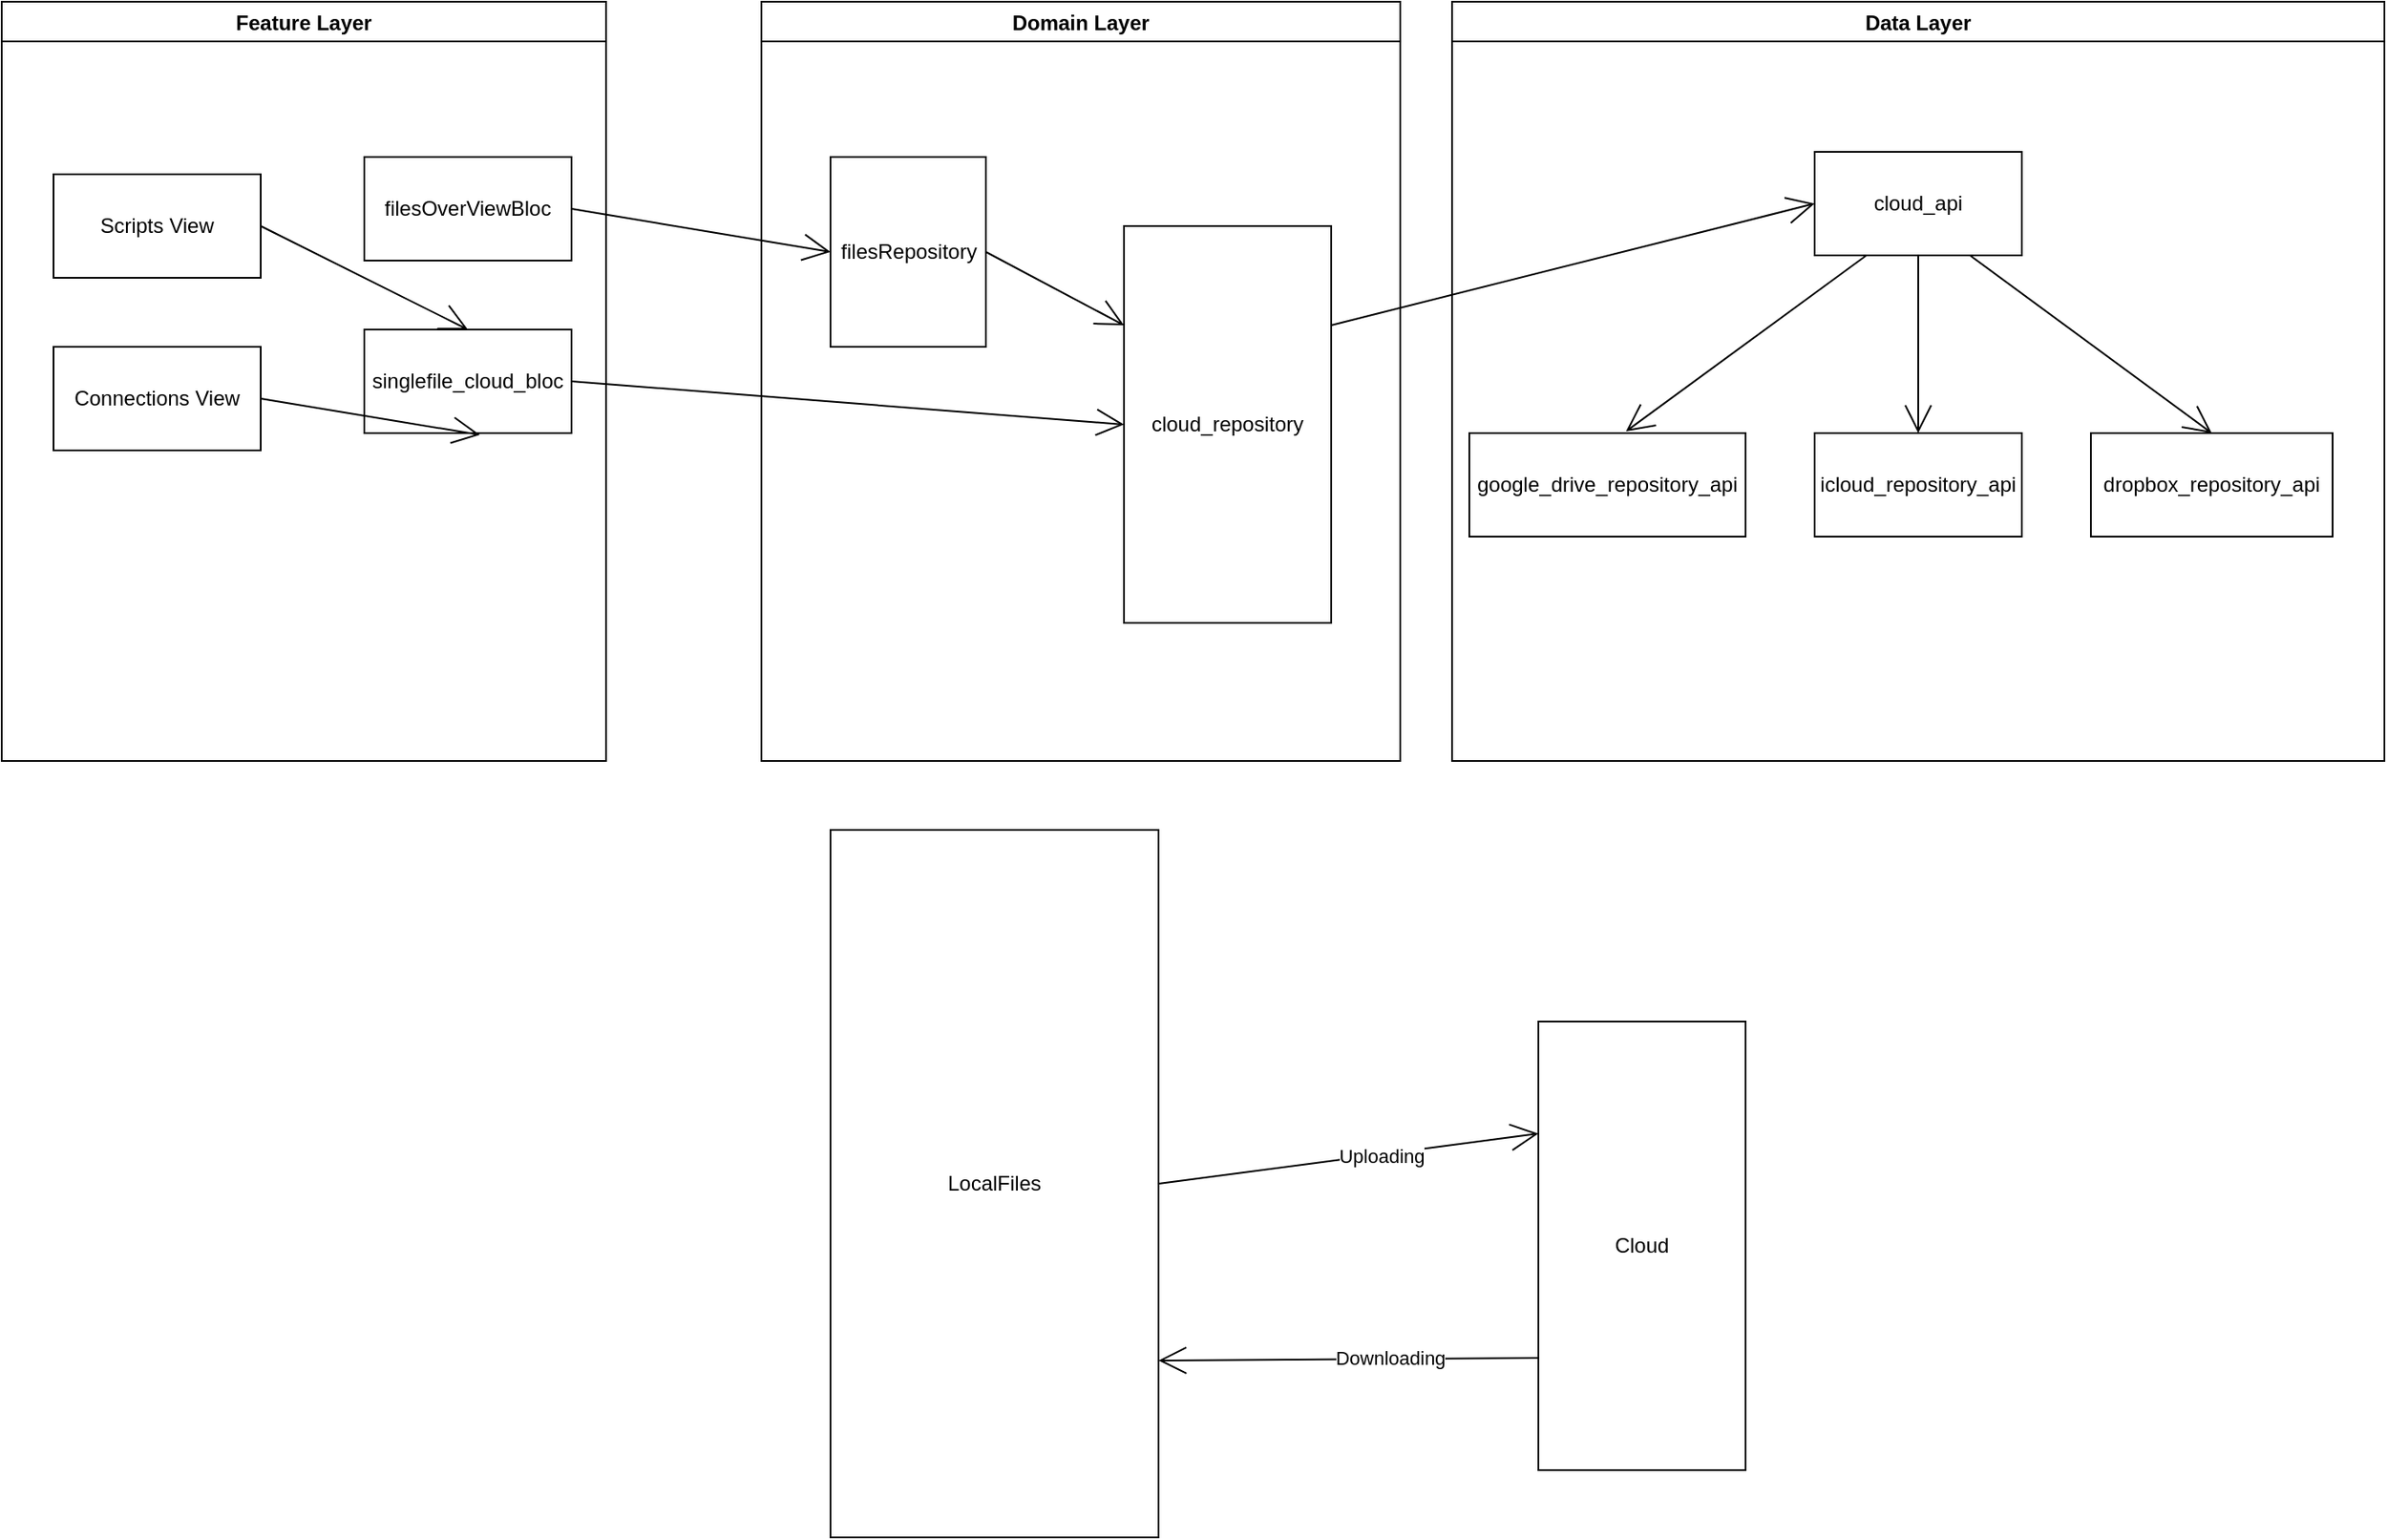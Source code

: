 <mxfile version="15.3.5" type="device" pages="6"><diagram id="ZRSnYVUkXG5UZK47VqYc" name="第 1 页"><mxGraphModel dx="1326" dy="926" grid="1" gridSize="10" guides="1" tooltips="1" connect="1" arrows="1" fold="1" page="1" pageScale="1" pageWidth="827" pageHeight="1169" math="0" shadow="0"><root><mxCell id="0"/><mxCell id="1" parent="0"/><mxCell id="E4-ayjm22YjuTqKnzVco-35" value="Domain Layer" style="swimlane;hachureGap=4;pointerEvents=0;" parent="1" vertex="1"><mxGeometry x="700" y="60" width="370" height="440" as="geometry"/></mxCell><mxCell id="E4-ayjm22YjuTqKnzVco-38" value="cloud_repository" style="rounded=0;whiteSpace=wrap;html=1;hachureGap=4;pointerEvents=0;" parent="E4-ayjm22YjuTqKnzVco-35" vertex="1"><mxGeometry x="210" y="130" width="120" height="230" as="geometry"/></mxCell><mxCell id="c_6Gq9MoEJgbaYumVGe0-2" style="edgeStyle=none;curved=1;rounded=0;orthogonalLoop=1;jettySize=auto;html=1;exitX=1;exitY=0.5;exitDx=0;exitDy=0;entryX=0;entryY=0.25;entryDx=0;entryDy=0;endArrow=open;startSize=14;endSize=14;sourcePerimeterSpacing=8;targetPerimeterSpacing=8;" parent="E4-ayjm22YjuTqKnzVco-35" source="c_6Gq9MoEJgbaYumVGe0-1" target="E4-ayjm22YjuTqKnzVco-38" edge="1"><mxGeometry relative="1" as="geometry"/></mxCell><mxCell id="c_6Gq9MoEJgbaYumVGe0-1" value="filesRepository" style="html=1;hachureGap=4;pointerEvents=0;" parent="E4-ayjm22YjuTqKnzVco-35" vertex="1"><mxGeometry x="40" y="90" width="90" height="110" as="geometry"/></mxCell><mxCell id="E4-ayjm22YjuTqKnzVco-36" value="Feature Layer" style="swimlane;hachureGap=4;pointerEvents=0;" parent="1" vertex="1"><mxGeometry x="260" y="60" width="350" height="440" as="geometry"/></mxCell><mxCell id="E4-ayjm22YjuTqKnzVco-48" value="Scripts View" style="rounded=0;whiteSpace=wrap;html=1;hachureGap=4;pointerEvents=0;" parent="E4-ayjm22YjuTqKnzVco-36" vertex="1"><mxGeometry x="30" y="100" width="120" height="60" as="geometry"/></mxCell><mxCell id="E4-ayjm22YjuTqKnzVco-49" value="Connections View" style="rounded=0;whiteSpace=wrap;html=1;hachureGap=4;pointerEvents=0;" parent="E4-ayjm22YjuTqKnzVco-36" vertex="1"><mxGeometry x="30" y="200" width="120" height="60" as="geometry"/></mxCell><mxCell id="E4-ayjm22YjuTqKnzVco-53" value="singlefile_cloud_bloc" style="rounded=0;whiteSpace=wrap;html=1;hachureGap=4;pointerEvents=0;" parent="E4-ayjm22YjuTqKnzVco-36" vertex="1"><mxGeometry x="210" y="190" width="120" height="60" as="geometry"/></mxCell><mxCell id="E4-ayjm22YjuTqKnzVco-50" style="edgeStyle=none;curved=1;rounded=0;orthogonalLoop=1;jettySize=auto;html=1;exitX=1;exitY=0.5;exitDx=0;exitDy=0;entryX=0.5;entryY=0;entryDx=0;entryDy=0;endArrow=open;startSize=14;endSize=14;sourcePerimeterSpacing=8;targetPerimeterSpacing=8;" parent="E4-ayjm22YjuTqKnzVco-36" source="E4-ayjm22YjuTqKnzVco-48" target="E4-ayjm22YjuTqKnzVco-53" edge="1"><mxGeometry relative="1" as="geometry"/></mxCell><mxCell id="E4-ayjm22YjuTqKnzVco-51" style="edgeStyle=none;curved=1;rounded=0;orthogonalLoop=1;jettySize=auto;html=1;exitX=1;exitY=0.5;exitDx=0;exitDy=0;entryX=0.558;entryY=1.017;entryDx=0;entryDy=0;endArrow=open;startSize=14;endSize=14;sourcePerimeterSpacing=8;targetPerimeterSpacing=8;entryPerimeter=0;" parent="E4-ayjm22YjuTqKnzVco-36" source="E4-ayjm22YjuTqKnzVco-49" target="E4-ayjm22YjuTqKnzVco-53" edge="1"><mxGeometry relative="1" as="geometry"/></mxCell><mxCell id="E4-ayjm22YjuTqKnzVco-55" value="filesOverViewBloc" style="rounded=0;whiteSpace=wrap;html=1;hachureGap=4;pointerEvents=0;" parent="E4-ayjm22YjuTqKnzVco-36" vertex="1"><mxGeometry x="210" y="90" width="120" height="60" as="geometry"/></mxCell><mxCell id="E4-ayjm22YjuTqKnzVco-37" value="Data Layer" style="swimlane;hachureGap=4;pointerEvents=0;" parent="1" vertex="1"><mxGeometry x="1100" y="60" width="540" height="440" as="geometry"/></mxCell><mxCell id="E4-ayjm22YjuTqKnzVco-44" style="edgeStyle=none;curved=1;rounded=0;orthogonalLoop=1;jettySize=auto;html=1;exitX=0.25;exitY=1;exitDx=0;exitDy=0;entryX=0.567;entryY=-0.017;entryDx=0;entryDy=0;entryPerimeter=0;endArrow=open;startSize=14;endSize=14;sourcePerimeterSpacing=8;targetPerimeterSpacing=8;" parent="E4-ayjm22YjuTqKnzVco-37" source="E4-ayjm22YjuTqKnzVco-39" target="E4-ayjm22YjuTqKnzVco-40" edge="1"><mxGeometry relative="1" as="geometry"/></mxCell><mxCell id="E4-ayjm22YjuTqKnzVco-46" style="edgeStyle=none;curved=1;rounded=0;orthogonalLoop=1;jettySize=auto;html=1;exitX=0.5;exitY=1;exitDx=0;exitDy=0;entryX=0.5;entryY=0;entryDx=0;entryDy=0;endArrow=open;startSize=14;endSize=14;sourcePerimeterSpacing=8;targetPerimeterSpacing=8;" parent="E4-ayjm22YjuTqKnzVco-37" source="E4-ayjm22YjuTqKnzVco-39" target="E4-ayjm22YjuTqKnzVco-41" edge="1"><mxGeometry relative="1" as="geometry"/></mxCell><mxCell id="E4-ayjm22YjuTqKnzVco-47" style="edgeStyle=none;curved=1;rounded=0;orthogonalLoop=1;jettySize=auto;html=1;exitX=0.75;exitY=1;exitDx=0;exitDy=0;entryX=0.5;entryY=0;entryDx=0;entryDy=0;endArrow=open;startSize=14;endSize=14;sourcePerimeterSpacing=8;targetPerimeterSpacing=8;" parent="E4-ayjm22YjuTqKnzVco-37" source="E4-ayjm22YjuTqKnzVco-39" target="E4-ayjm22YjuTqKnzVco-42" edge="1"><mxGeometry relative="1" as="geometry"/></mxCell><mxCell id="E4-ayjm22YjuTqKnzVco-39" value="cloud_api" style="rounded=0;whiteSpace=wrap;html=1;hachureGap=4;pointerEvents=0;" parent="E4-ayjm22YjuTqKnzVco-37" vertex="1"><mxGeometry x="210" y="87" width="120" height="60" as="geometry"/></mxCell><mxCell id="E4-ayjm22YjuTqKnzVco-40" value="google_drive_repository_api" style="rounded=0;whiteSpace=wrap;html=1;hachureGap=4;pointerEvents=0;" parent="E4-ayjm22YjuTqKnzVco-37" vertex="1"><mxGeometry x="10" y="250" width="160" height="60" as="geometry"/></mxCell><mxCell id="E4-ayjm22YjuTqKnzVco-41" value="icloud_repository_api" style="rounded=0;whiteSpace=wrap;html=1;hachureGap=4;pointerEvents=0;" parent="E4-ayjm22YjuTqKnzVco-37" vertex="1"><mxGeometry x="210" y="250" width="120" height="60" as="geometry"/></mxCell><mxCell id="E4-ayjm22YjuTqKnzVco-42" value="dropbox_repository_api" style="rounded=0;whiteSpace=wrap;html=1;hachureGap=4;pointerEvents=0;" parent="E4-ayjm22YjuTqKnzVco-37" vertex="1"><mxGeometry x="370" y="250" width="140" height="60" as="geometry"/></mxCell><mxCell id="E4-ayjm22YjuTqKnzVco-43" style="edgeStyle=none;curved=1;rounded=0;orthogonalLoop=1;jettySize=auto;html=1;exitX=1;exitY=0.25;exitDx=0;exitDy=0;entryX=0;entryY=0.5;entryDx=0;entryDy=0;endArrow=open;startSize=14;endSize=14;sourcePerimeterSpacing=8;targetPerimeterSpacing=8;" parent="1" source="E4-ayjm22YjuTqKnzVco-38" target="E4-ayjm22YjuTqKnzVco-39" edge="1"><mxGeometry relative="1" as="geometry"/></mxCell><mxCell id="E4-ayjm22YjuTqKnzVco-54" style="edgeStyle=none;curved=1;rounded=0;orthogonalLoop=1;jettySize=auto;html=1;exitX=1;exitY=0.5;exitDx=0;exitDy=0;entryX=0;entryY=0.5;entryDx=0;entryDy=0;endArrow=open;startSize=14;endSize=14;sourcePerimeterSpacing=8;targetPerimeterSpacing=8;" parent="1" source="E4-ayjm22YjuTqKnzVco-53" target="E4-ayjm22YjuTqKnzVco-38" edge="1"><mxGeometry relative="1" as="geometry"/></mxCell><mxCell id="E4-ayjm22YjuTqKnzVco-56" style="edgeStyle=none;curved=1;rounded=0;orthogonalLoop=1;jettySize=auto;html=1;exitX=1;exitY=0.5;exitDx=0;exitDy=0;entryX=0;entryY=0.5;entryDx=0;entryDy=0;endArrow=open;startSize=14;endSize=14;sourcePerimeterSpacing=8;targetPerimeterSpacing=8;" parent="1" source="E4-ayjm22YjuTqKnzVco-55" target="c_6Gq9MoEJgbaYumVGe0-1" edge="1"><mxGeometry relative="1" as="geometry"/></mxCell><mxCell id="x3-odLjVw1vDLkJcE-8e-6" style="edgeStyle=none;curved=1;rounded=0;orthogonalLoop=1;jettySize=auto;html=1;exitX=1;exitY=0.5;exitDx=0;exitDy=0;entryX=0;entryY=0.25;entryDx=0;entryDy=0;endArrow=open;startSize=14;endSize=14;sourcePerimeterSpacing=8;targetPerimeterSpacing=8;" edge="1" parent="1" source="x3-odLjVw1vDLkJcE-8e-1" target="x3-odLjVw1vDLkJcE-8e-2"><mxGeometry relative="1" as="geometry"/></mxCell><mxCell id="x3-odLjVw1vDLkJcE-8e-7" value="Uploading" style="edgeLabel;html=1;align=center;verticalAlign=middle;resizable=0;points=[];" vertex="1" connectable="0" parent="x3-odLjVw1vDLkJcE-8e-6"><mxGeometry x="0.172" y="-1" relative="1" as="geometry"><mxPoint as="offset"/></mxGeometry></mxCell><mxCell id="x3-odLjVw1vDLkJcE-8e-1" value="LocalFiles" style="rounded=0;whiteSpace=wrap;html=1;hachureGap=4;pointerEvents=0;" vertex="1" parent="1"><mxGeometry x="740" y="540" width="190" height="410" as="geometry"/></mxCell><mxCell id="x3-odLjVw1vDLkJcE-8e-3" style="edgeStyle=none;curved=1;rounded=0;orthogonalLoop=1;jettySize=auto;html=1;exitX=0;exitY=0.75;exitDx=0;exitDy=0;entryX=1;entryY=0.75;entryDx=0;entryDy=0;endArrow=open;startSize=14;endSize=14;sourcePerimeterSpacing=8;targetPerimeterSpacing=8;" edge="1" parent="1" source="x3-odLjVw1vDLkJcE-8e-2" target="x3-odLjVw1vDLkJcE-8e-1"><mxGeometry relative="1" as="geometry"/></mxCell><mxCell id="x3-odLjVw1vDLkJcE-8e-5" value="Downloading" style="edgeLabel;html=1;align=center;verticalAlign=middle;resizable=0;points=[];" vertex="1" connectable="0" parent="x3-odLjVw1vDLkJcE-8e-3"><mxGeometry x="-0.218" y="-1" relative="1" as="geometry"><mxPoint as="offset"/></mxGeometry></mxCell><mxCell id="x3-odLjVw1vDLkJcE-8e-2" value="Cloud" style="rounded=0;whiteSpace=wrap;html=1;hachureGap=4;pointerEvents=0;" vertex="1" parent="1"><mxGeometry x="1150" y="651" width="120" height="260" as="geometry"/></mxCell></root></mxGraphModel></diagram><diagram name="Authentication" id="9VfRaJkMgSPGn2ZqIuIP"><mxGraphModel dx="2489" dy="942" grid="1" gridSize="10" guides="1" tooltips="1" connect="1" arrows="1" fold="1" page="1" pageScale="1" pageWidth="827" pageHeight="1169" math="0" shadow="0"><root><mxCell id="0"/><mxCell id="1" parent="0"/><mxCell id="1oAazus42xi2cSvwqgtE-4" style="edgeStyle=none;curved=1;rounded=0;orthogonalLoop=1;jettySize=auto;html=1;exitX=0.5;exitY=1;exitDx=0;exitDy=0;entryX=0;entryY=0.5;entryDx=0;entryDy=0;endArrow=open;startSize=14;endSize=14;sourcePerimeterSpacing=8;targetPerimeterSpacing=8;" parent="1" source="1oAazus42xi2cSvwqgtE-22" target="1oAazus42xi2cSvwqgtE-2" edge="1"><mxGeometry relative="1" as="geometry"><mxPoint x="430" y="140" as="sourcePoint"/></mxGeometry></mxCell><mxCell id="1oAazus42xi2cSvwqgtE-7" value="&lt;span style=&quot;color: rgb(210 , 39 , 120) ; font-family: &amp;#34;roboto mono&amp;#34; , &amp;#34;monaco&amp;#34; , &amp;#34;courier&amp;#34; , monospace ; font-size: 12.8px ; font-weight: 700 ; text-align: left ; word-spacing: 0.8px ; background-color: rgb(248 , 248 , 248)&quot;&gt;AuthenticationStatusChanged&lt;/span&gt;" style="edgeLabel;html=1;align=center;verticalAlign=middle;resizable=0;points=[];" parent="1oAazus42xi2cSvwqgtE-4" vertex="1" connectable="0"><mxGeometry x="-0.64" y="-1" relative="1" as="geometry"><mxPoint x="82" y="23" as="offset"/></mxGeometry></mxCell><mxCell id="1oAazus42xi2cSvwqgtE-1" value="&lt;span style=&quot;color: rgb(210 , 39 , 120) ; font-family: &amp;#34;roboto mono&amp;#34; , &amp;#34;monaco&amp;#34; , &amp;#34;courier&amp;#34; , monospace ; font-size: 12.8px ; font-weight: 700 ; text-align: left ; word-spacing: 0.8px ; background-color: rgb(248 , 248 , 248)&quot;&gt;AuthenticationState.unauthenticated&lt;/span&gt;" style="rounded=0;whiteSpace=wrap;html=1;hachureGap=4;pointerEvents=0;" parent="1" vertex="1"><mxGeometry x="-30" y="210" width="280" height="60" as="geometry"/></mxCell><mxCell id="1oAazus42xi2cSvwqgtE-8" style="edgeStyle=none;curved=1;rounded=0;orthogonalLoop=1;jettySize=auto;html=1;exitX=0;exitY=0.75;exitDx=0;exitDy=0;entryX=1;entryY=0.75;entryDx=0;entryDy=0;endArrow=open;startSize=14;endSize=14;sourcePerimeterSpacing=8;targetPerimeterSpacing=8;" parent="1" source="1oAazus42xi2cSvwqgtE-2" target="1oAazus42xi2cSvwqgtE-1" edge="1"><mxGeometry relative="1" as="geometry"/></mxCell><mxCell id="1oAazus42xi2cSvwqgtE-2" value="&lt;span style=&quot;color: rgb(210 , 39 , 120) ; font-family: &amp;#34;roboto mono&amp;#34; , &amp;#34;monaco&amp;#34; , &amp;#34;courier&amp;#34; , monospace ; font-size: 12.8px ; font-weight: 700 ; text-align: left ; word-spacing: 0.8px ; background-color: rgb(248 , 248 , 248)&quot;&gt;AuthenticationState.authenticated&lt;/span&gt;" style="rounded=0;whiteSpace=wrap;html=1;hachureGap=4;pointerEvents=0;" parent="1" vertex="1"><mxGeometry x="660" y="210" width="290" height="60" as="geometry"/></mxCell><mxCell id="1oAazus42xi2cSvwqgtE-3" value="Bloc" style="text;html=1;align=center;verticalAlign=middle;resizable=0;points=[];autosize=1;strokeColor=none;fillColor=none;" parent="1" vertex="1"><mxGeometry x="70" y="90" width="40" height="20" as="geometry"/></mxCell><mxCell id="1oAazus42xi2cSvwqgtE-14" value="" style="curved=1;endArrow=classic;html=1;startSize=14;endSize=14;sourcePerimeterSpacing=8;targetPerimeterSpacing=8;exitX=0.5;exitY=1;exitDx=0;exitDy=0;entryX=0;entryY=0.5;entryDx=0;entryDy=0;" parent="1" source="1oAazus42xi2cSvwqgtE-1" target="1oAazus42xi2cSvwqgtE-1" edge="1"><mxGeometry width="50" height="50" relative="1" as="geometry"><mxPoint x="390" y="500" as="sourcePoint"/><mxPoint x="440" y="450" as="targetPoint"/><Array as="points"><mxPoint x="140" y="380"/><mxPoint x="-150" y="310"/></Array></mxGeometry></mxCell><mxCell id="1oAazus42xi2cSvwqgtE-22" value="&lt;span style=&quot;color: rgb(210 , 39 , 120) ; font-family: &amp;#34;roboto mono&amp;#34; , &amp;#34;monaco&amp;#34; , &amp;#34;courier&amp;#34; , monospace ; font-size: 12.8px ; font-weight: 700 ; text-align: left ; word-spacing: 0.8px ; background-color: rgb(248 , 248 , 248)&quot;&gt;AuthenticationState.unknown&lt;/span&gt;" style="rounded=0;whiteSpace=wrap;html=1;hachureGap=4;pointerEvents=0;" parent="1" vertex="1"><mxGeometry x="299" y="90" width="230" height="60" as="geometry"/></mxCell><mxCell id="1oAazus42xi2cSvwqgtE-25" value="&lt;span style=&quot;color: rgb(210 , 39 , 120) ; font-family: &amp;#34;roboto mono&amp;#34; , &amp;#34;monaco&amp;#34; , &amp;#34;courier&amp;#34; , monospace ; font-size: 12.8px ; font-weight: 700 ; text-align: left ; word-spacing: 0.8px ; background-color: rgb(248 , 248 , 248)&quot;&gt;AuthenticationLogoutRequested&lt;/span&gt;" style="edgeLabel;html=1;align=center;verticalAlign=middle;resizable=0;points=[];" parent="1" vertex="1" connectable="0"><mxGeometry x="450.003" y="249.997" as="geometry"/></mxCell><mxCell id="1oAazus42xi2cSvwqgtE-26" style="edgeStyle=none;curved=1;rounded=0;orthogonalLoop=1;jettySize=auto;html=1;exitX=0.5;exitY=1;exitDx=0;exitDy=0;endArrow=open;startSize=14;endSize=14;sourcePerimeterSpacing=8;targetPerimeterSpacing=8;" parent="1" source="1oAazus42xi2cSvwqgtE-22" edge="1"><mxGeometry relative="1" as="geometry"><mxPoint x="424" y="160" as="sourcePoint"/><mxPoint x="250" y="240" as="targetPoint"/></mxGeometry></mxCell><mxCell id="1oAazus42xi2cSvwqgtE-27" value="&lt;span style=&quot;color: rgb(210 , 39 , 120) ; font-family: &amp;#34;roboto mono&amp;#34; , &amp;#34;monaco&amp;#34; , &amp;#34;courier&amp;#34; , monospace ; font-size: 12.8px ; font-weight: 700 ; text-align: left ; word-spacing: 0.8px ; background-color: rgb(248 , 248 , 248)&quot;&gt;AuthenticationStatusChanged&lt;/span&gt;" style="edgeLabel;html=1;align=center;verticalAlign=middle;resizable=0;points=[];" parent="1oAazus42xi2cSvwqgtE-26" vertex="1" connectable="0"><mxGeometry x="-0.64" y="-1" relative="1" as="geometry"><mxPoint x="-85" y="23" as="offset"/></mxGeometry></mxCell><mxCell id="1oAazus42xi2cSvwqgtE-28" value="&lt;span style=&quot;color: rgb(210 , 39 , 120) ; font-family: &amp;#34;roboto mono&amp;#34; , &amp;#34;monaco&amp;#34; , &amp;#34;courier&amp;#34; , monospace ; font-size: 12.8px ; font-weight: 700 ; text-align: left ; word-spacing: 0.8px ; background-color: rgb(248 , 248 , 248)&quot;&gt;AuthenticationStatusChanged&lt;/span&gt;" style="edgeLabel;html=1;align=center;verticalAlign=middle;resizable=0;points=[];" parent="1" vertex="1" connectable="0"><mxGeometry x="20.002" y="350.001" as="geometry"/></mxCell><mxCell id="1oAazus42xi2cSvwqgtE-30" value="" style="curved=1;endArrow=classic;html=1;startSize=14;endSize=14;sourcePerimeterSpacing=8;targetPerimeterSpacing=8;exitX=0.775;exitY=1.067;exitDx=0;exitDy=0;exitPerimeter=0;entryX=0.5;entryY=1;entryDx=0;entryDy=0;" parent="1" source="1oAazus42xi2cSvwqgtE-1" target="1oAazus42xi2cSvwqgtE-2" edge="1"><mxGeometry width="50" height="50" relative="1" as="geometry"><mxPoint x="410" y="390" as="sourcePoint"/><mxPoint x="460" y="340" as="targetPoint"/><Array as="points"><mxPoint x="460" y="390"/><mxPoint x="680" y="410"/></Array></mxGeometry></mxCell><mxCell id="1oAazus42xi2cSvwqgtE-31" value="&lt;span style=&quot;color: rgb(210 , 39 , 120) ; font-family: &amp;#34;roboto mono&amp;#34; , &amp;#34;monaco&amp;#34; , &amp;#34;courier&amp;#34; , monospace ; font-size: 12.8px ; font-weight: 700 ; text-align: left ; word-spacing: 0.8px ; background-color: rgb(248 , 248 , 248)&quot;&gt;AuthenticationStatusChanged&lt;/span&gt;" style="edgeLabel;html=1;align=center;verticalAlign=middle;resizable=0;points=[];" parent="1oAazus42xi2cSvwqgtE-30" vertex="1" connectable="0"><mxGeometry x="0.075" relative="1" as="geometry"><mxPoint x="17" y="-3" as="offset"/></mxGeometry></mxCell><mxCell id="1oAazus42xi2cSvwqgtE-32" value="AuthenticationRepository" style="text;html=1;align=center;verticalAlign=middle;resizable=0;points=[];autosize=1;strokeColor=none;fillColor=none;" parent="1" vertex="1"><mxGeometry x="35" y="550" width="150" height="20" as="geometry"/></mxCell><mxCell id="1oAazus42xi2cSvwqgtE-33" value="&lt;span class=&quot;token class-name&quot; style=&quot;box-sizing: border-box ; min-height: 1.5rem ; position: relative ; left: auto ; color: rgb(82 , 82 , 82) ; font-family: &amp;#34;roboto mono&amp;#34; , &amp;#34;monaco&amp;#34; , &amp;#34;courier&amp;#34; , monospace ; font-size: 12.8px ; font-weight: 700&quot;&gt;AuthenticationStatus.&lt;span style=&quot;font-family: &amp;#34;roboto mono&amp;#34; , &amp;#34;monaco&amp;#34; , &amp;#34;courier&amp;#34; , monospace ; font-size: 12.8px ; background-color: rgb(248 , 248 , 248)&quot;&gt;unknown&lt;/span&gt;&lt;br&gt;&lt;/span&gt;&lt;span style=&quot;color: rgb(82 , 82 , 82) ; font-family: &amp;#34;roboto mono&amp;#34; , &amp;#34;monaco&amp;#34; , &amp;#34;courier&amp;#34; , monospace ; font-size: 12.8px ; font-weight: 700 ; background-color: rgb(248 , 248 , 248)&quot;&gt; &lt;/span&gt;" style="rounded=0;whiteSpace=wrap;html=1;hachureGap=4;pointerEvents=0;" parent="1" vertex="1"><mxGeometry x="668" y="460" width="244" height="60" as="geometry"/></mxCell><mxCell id="1oAazus42xi2cSvwqgtE-35" value="UserRespository" style="text;html=1;align=center;verticalAlign=middle;resizable=0;points=[];autosize=1;strokeColor=none;fillColor=none;" parent="1" vertex="1"><mxGeometry x="60" y="800" width="100" height="20" as="geometry"/></mxCell><mxCell id="1oAazus42xi2cSvwqgtE-45" style="edgeStyle=none;curved=1;rounded=0;orthogonalLoop=1;jettySize=auto;html=1;exitX=1;exitY=0.5;exitDx=0;exitDy=0;endArrow=open;startSize=14;endSize=14;sourcePerimeterSpacing=8;targetPerimeterSpacing=8;" parent="1" source="1oAazus42xi2cSvwqgtE-36" target="1oAazus42xi2cSvwqgtE-38" edge="1"><mxGeometry relative="1" as="geometry"/></mxCell><mxCell id="1oAazus42xi2cSvwqgtE-36" value="login" style="rounded=0;whiteSpace=wrap;html=1;hachureGap=4;pointerEvents=0;" parent="1" vertex="1"><mxGeometry x="329" y="555" width="120" height="60" as="geometry"/></mxCell><mxCell id="1oAazus42xi2cSvwqgtE-38" value="&lt;span style=&quot;color: rgb(82 , 82 , 82) ; font-family: &amp;#34;roboto mono&amp;#34; , &amp;#34;monaco&amp;#34; , &amp;#34;courier&amp;#34; , monospace ; font-size: 12.8px ; font-weight: 700&quot;&gt;AuthenticationStatus.authenticated&lt;br&gt;&lt;/span&gt;" style="text;html=1;align=center;verticalAlign=middle;resizable=0;points=[];autosize=1;strokeColor=none;fillColor=none;" parent="1" vertex="1"><mxGeometry x="650" y="575" width="280" height="20" as="geometry"/></mxCell><mxCell id="1oAazus42xi2cSvwqgtE-46" style="edgeStyle=none;curved=1;rounded=0;orthogonalLoop=1;jettySize=auto;html=1;exitX=1;exitY=0.5;exitDx=0;exitDy=0;endArrow=open;startSize=14;endSize=14;sourcePerimeterSpacing=8;targetPerimeterSpacing=8;" parent="1" source="1oAazus42xi2cSvwqgtE-39" target="1oAazus42xi2cSvwqgtE-42" edge="1"><mxGeometry relative="1" as="geometry"/></mxCell><mxCell id="1oAazus42xi2cSvwqgtE-39" value="logout" style="rounded=0;whiteSpace=wrap;html=1;hachureGap=4;pointerEvents=0;" parent="1" vertex="1"><mxGeometry x="330" y="650" width="120" height="60" as="geometry"/></mxCell><mxCell id="1oAazus42xi2cSvwqgtE-41" value="&lt;span style=&quot;color: rgba(0 , 0 , 0 , 0) ; font-family: monospace ; font-size: 0px&quot;&gt;%3CmxGraphModel%3E%3Croot%3E%3CmxCell%20id%3D%220%22%2F%3E%3CmxCell%20id%3D%221%22%20parent%3D%220%22%2F%3E%3CmxCell%20id%3D%222%22%20value%3D%22%22%20style%3D%22shape%3DflexArrow%3BendArrow%3Dclassic%3Bhtml%3D1%3BstartSize%3D14%3BendSize%3D14%3BsourcePerimeterSpacing%3D8%3BtargetPerimeterSpacing%3D8%3B%22%20edge%3D%221%22%20parent%3D%221%22%3E%3CmxGeometry%20width%3D%2250%22%20height%3D%2250%22%20relative%3D%221%22%20as%3D%22geometry%22%3E%3CmxPoint%20x%3D%22440%22%20y%3D%22583%22%20as%3D%22sourcePoint%22%2F%3E%3CmxPoint%20x%3D%22640%22%20y%3D%22583%22%20as%3D%22targetPoint%22%2F%3E%3C%2FmxGeometry%3E%3C%2FmxCell%3E%3C%2Froot%3E%3C%2FmxGraphModel%3&lt;/span&gt;" style="text;html=1;align=center;verticalAlign=middle;resizable=0;points=[];autosize=1;strokeColor=none;fillColor=none;" parent="1" vertex="1"><mxGeometry x="680" y="670" width="20" height="20" as="geometry"/></mxCell><mxCell id="1oAazus42xi2cSvwqgtE-42" value="&lt;span style=&quot;color: rgb(82 , 82 , 82) ; font-family: &amp;#34;roboto mono&amp;#34; , &amp;#34;monaco&amp;#34; , &amp;#34;courier&amp;#34; , monospace ; font-size: 12.8px ; font-weight: 700&quot;&gt;AuthenticationStatus.unauthenticated&lt;br&gt;&lt;/span&gt;" style="text;html=1;align=center;verticalAlign=middle;resizable=0;points=[];autosize=1;strokeColor=none;fillColor=none;" parent="1" vertex="1"><mxGeometry x="650" y="670" width="290" height="20" as="geometry"/></mxCell><mxCell id="1oAazus42xi2cSvwqgtE-44" style="edgeStyle=none;curved=1;rounded=0;orthogonalLoop=1;jettySize=auto;html=1;exitX=1;exitY=0.5;exitDx=0;exitDy=0;endArrow=open;startSize=14;endSize=14;sourcePerimeterSpacing=8;targetPerimeterSpacing=8;" parent="1" source="1oAazus42xi2cSvwqgtE-43" target="1oAazus42xi2cSvwqgtE-33" edge="1"><mxGeometry relative="1" as="geometry"/></mxCell><mxCell id="1oAazus42xi2cSvwqgtE-43" value="initial" style="rounded=0;whiteSpace=wrap;html=1;hachureGap=4;pointerEvents=0;" parent="1" vertex="1"><mxGeometry x="329" y="460" width="120" height="60" as="geometry"/></mxCell><mxCell id="1oAazus42xi2cSvwqgtE-49" value="" style="edgeStyle=none;curved=1;rounded=0;orthogonalLoop=1;jettySize=auto;html=1;endArrow=open;startSize=14;endSize=14;sourcePerimeterSpacing=8;targetPerimeterSpacing=8;" parent="1" source="1oAazus42xi2cSvwqgtE-47" target="1oAazus42xi2cSvwqgtE-48" edge="1"><mxGeometry relative="1" as="geometry"/></mxCell><mxCell id="1oAazus42xi2cSvwqgtE-47" value="getUser" style="rounded=0;whiteSpace=wrap;html=1;hachureGap=4;pointerEvents=0;" parent="1" vertex="1"><mxGeometry x="329" y="780" width="131" height="60" as="geometry"/></mxCell><mxCell id="1oAazus42xi2cSvwqgtE-48" value="User" style="whiteSpace=wrap;html=1;hachureGap=4;pointerEvents=0;" parent="1" vertex="1"><mxGeometry x="560" y="780" width="120" height="60" as="geometry"/></mxCell></root></mxGraphModel></diagram><diagram name="Login" id="qlmmvynU3iHfFwI9cfAh"><mxGraphModel dx="1662" dy="942" grid="1" gridSize="10" guides="1" tooltips="1" connect="1" arrows="1" fold="1" page="1" pageScale="1" pageWidth="827" pageHeight="1169" math="0" shadow="0"><root><mxCell id="6zp2Qkk4ySHIn3n1fYPk-0"/><mxCell id="6zp2Qkk4ySHIn3n1fYPk-1" parent="6zp2Qkk4ySHIn3n1fYPk-0"/><mxCell id="6zp2Qkk4ySHIn3n1fYPk-2" value="State" style="text;html=1;align=center;verticalAlign=middle;resizable=0;points=[];autosize=1;strokeColor=none;fillColor=none;" parent="6zp2Qkk4ySHIn3n1fYPk-1" vertex="1"><mxGeometry x="10" y="20" width="40" height="20" as="geometry"/></mxCell><mxCell id="WJVHtnL80uYzAuUPaM87-6" value="LoginState" style="swimlane;fontStyle=0;childLayout=stackLayout;horizontal=1;startSize=30;horizontalStack=0;resizeParent=1;resizeParentMax=0;resizeLast=0;collapsible=1;marginBottom=0;hachureGap=4;pointerEvents=0;" parent="6zp2Qkk4ySHIn3n1fYPk-1" vertex="1"><mxGeometry x="90" y="20" width="140" height="120" as="geometry"/></mxCell><mxCell id="WJVHtnL80uYzAuUPaM87-7" value="UserName" style="text;strokeColor=none;fillColor=none;align=left;verticalAlign=middle;spacingLeft=4;spacingRight=4;overflow=hidden;points=[[0,0.5],[1,0.5]];portConstraint=eastwest;rotatable=0;" parent="WJVHtnL80uYzAuUPaM87-6" vertex="1"><mxGeometry y="30" width="140" height="30" as="geometry"/></mxCell><mxCell id="WJVHtnL80uYzAuUPaM87-8" value="Password" style="text;strokeColor=none;fillColor=none;align=left;verticalAlign=middle;spacingLeft=4;spacingRight=4;overflow=hidden;points=[[0,0.5],[1,0.5]];portConstraint=eastwest;rotatable=0;" parent="WJVHtnL80uYzAuUPaM87-6" vertex="1"><mxGeometry y="60" width="140" height="30" as="geometry"/></mxCell><mxCell id="WJVHtnL80uYzAuUPaM87-9" value="FormzStatus" style="text;strokeColor=none;fillColor=none;align=left;verticalAlign=middle;spacingLeft=4;spacingRight=4;overflow=hidden;points=[[0,0.5],[1,0.5]];portConstraint=eastwest;rotatable=0;" parent="WJVHtnL80uYzAuUPaM87-6" vertex="1"><mxGeometry y="90" width="140" height="30" as="geometry"/></mxCell><mxCell id="WJVHtnL80uYzAuUPaM87-10" value="event" style="text;html=1;align=center;verticalAlign=middle;resizable=0;points=[];autosize=1;strokeColor=none;fillColor=none;" parent="6zp2Qkk4ySHIn3n1fYPk-1" vertex="1"><mxGeometry x="10" y="220" width="40" height="20" as="geometry"/></mxCell><mxCell id="WJVHtnL80uYzAuUPaM87-15" value="LoginEvent" style="whiteSpace=wrap;html=1;hachureGap=4;pointerEvents=0;" parent="6zp2Qkk4ySHIn3n1fYPk-1" vertex="1"><mxGeometry x="220" y="200" width="120" height="60" as="geometry"/></mxCell><mxCell id="WJVHtnL80uYzAuUPaM87-16" value="LoginUsernameChanged" style="whiteSpace=wrap;html=1;hachureGap=4;pointerEvents=0;" parent="6zp2Qkk4ySHIn3n1fYPk-1" vertex="1"><mxGeometry x="10" y="310" width="140" height="60" as="geometry"/></mxCell><mxCell id="WJVHtnL80uYzAuUPaM87-17" value="LoginPasswordChanged" style="whiteSpace=wrap;html=1;hachureGap=4;pointerEvents=0;" parent="6zp2Qkk4ySHIn3n1fYPk-1" vertex="1"><mxGeometry x="210" y="310" width="140" height="60" as="geometry"/></mxCell><mxCell id="WJVHtnL80uYzAuUPaM87-18" value="LoginSubmitted" style="whiteSpace=wrap;html=1;hachureGap=4;pointerEvents=0;" parent="6zp2Qkk4ySHIn3n1fYPk-1" vertex="1"><mxGeometry x="414" y="310" width="120" height="60" as="geometry"/></mxCell><mxCell id="WJVHtnL80uYzAuUPaM87-19" value="Bloc" style="text;html=1;align=center;verticalAlign=middle;resizable=0;points=[];autosize=1;strokeColor=none;fillColor=none;" parent="6zp2Qkk4ySHIn3n1fYPk-1" vertex="1"><mxGeometry x="10" y="440" width="40" height="20" as="geometry"/></mxCell><mxCell id="WJVHtnL80uYzAuUPaM87-33" style="edgeStyle=none;curved=1;rounded=0;orthogonalLoop=1;jettySize=auto;html=1;exitX=1;exitY=0.5;exitDx=0;exitDy=0;endArrow=open;sourcePerimeterSpacing=8;targetPerimeterSpacing=8;entryX=0;entryY=0.5;entryDx=0;entryDy=0;" parent="6zp2Qkk4ySHIn3n1fYPk-1" source="WJVHtnL80uYzAuUPaM87-20" target="WJVHtnL80uYzAuUPaM87-36" edge="1"><mxGeometry relative="1" as="geometry"><mxPoint x="380" y="470" as="targetPoint"/></mxGeometry></mxCell><mxCell id="WJVHtnL80uYzAuUPaM87-37" value="&lt;span style=&quot;font-size: 12px ; background-color: rgb(248 , 249 , 250)&quot;&gt;LoginUsernameChanged&lt;/span&gt;" style="edgeLabel;html=1;align=center;verticalAlign=middle;resizable=0;points=[];" parent="WJVHtnL80uYzAuUPaM87-33" vertex="1" connectable="0"><mxGeometry x="-0.22" y="-2" relative="1" as="geometry"><mxPoint as="offset"/></mxGeometry></mxCell><mxCell id="WJVHtnL80uYzAuUPaM87-40" style="edgeStyle=none;curved=1;rounded=0;orthogonalLoop=1;jettySize=auto;html=1;exitX=0.75;exitY=1;exitDx=0;exitDy=0;entryX=0;entryY=0.5;entryDx=0;entryDy=0;endArrow=open;sourcePerimeterSpacing=8;targetPerimeterSpacing=8;" parent="6zp2Qkk4ySHIn3n1fYPk-1" source="WJVHtnL80uYzAuUPaM87-20" target="WJVHtnL80uYzAuUPaM87-39" edge="1"><mxGeometry relative="1" as="geometry"/></mxCell><mxCell id="WJVHtnL80uYzAuUPaM87-41" value="&lt;span style=&quot;font-size: 12px ; background-color: rgb(248 , 249 , 250)&quot;&gt;LoginPasswordChanged&lt;/span&gt;" style="edgeLabel;html=1;align=center;verticalAlign=middle;resizable=0;points=[];" parent="WJVHtnL80uYzAuUPaM87-40" vertex="1" connectable="0"><mxGeometry x="-0.099" y="-3" relative="1" as="geometry"><mxPoint as="offset"/></mxGeometry></mxCell><mxCell id="WJVHtnL80uYzAuUPaM87-43" style="edgeStyle=none;curved=1;rounded=0;orthogonalLoop=1;jettySize=auto;html=1;exitX=0.5;exitY=1;exitDx=0;exitDy=0;entryX=0;entryY=0.5;entryDx=0;entryDy=0;endArrow=open;sourcePerimeterSpacing=8;targetPerimeterSpacing=8;" parent="6zp2Qkk4ySHIn3n1fYPk-1" source="WJVHtnL80uYzAuUPaM87-20" target="WJVHtnL80uYzAuUPaM87-42" edge="1"><mxGeometry relative="1" as="geometry"/></mxCell><mxCell id="WJVHtnL80uYzAuUPaM87-44" value="LoginSubmitted" style="edgeLabel;html=1;align=center;verticalAlign=middle;resizable=0;points=[];" parent="WJVHtnL80uYzAuUPaM87-43" vertex="1" connectable="0"><mxGeometry x="0.072" relative="1" as="geometry"><mxPoint as="offset"/></mxGeometry></mxCell><mxCell id="WJVHtnL80uYzAuUPaM87-20" value="LoginBloc" style="whiteSpace=wrap;html=1;hachureGap=4;pointerEvents=0;" parent="6zp2Qkk4ySHIn3n1fYPk-1" vertex="1"><mxGeometry x="50" y="470" width="130" height="60" as="geometry"/></mxCell><mxCell id="WJVHtnL80uYzAuUPaM87-27" value="" style="endArrow=block;dashed=1;endFill=0;endSize=12;html=1;sourcePerimeterSpacing=8;targetPerimeterSpacing=8;entryX=0;entryY=0.5;entryDx=0;entryDy=0;exitX=0.45;exitY=0;exitDx=0;exitDy=0;exitPerimeter=0;" parent="6zp2Qkk4ySHIn3n1fYPk-1" source="WJVHtnL80uYzAuUPaM87-16" target="WJVHtnL80uYzAuUPaM87-15" edge="1"><mxGeometry width="160" relative="1" as="geometry"><mxPoint x="60" y="300" as="sourcePoint"/><mxPoint x="220" y="300" as="targetPoint"/></mxGeometry></mxCell><mxCell id="WJVHtnL80uYzAuUPaM87-29" value="" style="endArrow=block;dashed=1;endFill=0;endSize=12;html=1;sourcePerimeterSpacing=8;targetPerimeterSpacing=8;exitX=0.5;exitY=0;exitDx=0;exitDy=0;entryX=0.5;entryY=1;entryDx=0;entryDy=0;" parent="6zp2Qkk4ySHIn3n1fYPk-1" source="WJVHtnL80uYzAuUPaM87-17" target="WJVHtnL80uYzAuUPaM87-15" edge="1"><mxGeometry width="160" relative="1" as="geometry"><mxPoint x="320" y="280" as="sourcePoint"/><mxPoint x="480" y="280" as="targetPoint"/></mxGeometry></mxCell><mxCell id="WJVHtnL80uYzAuUPaM87-30" value="" style="endArrow=block;dashed=1;endFill=0;endSize=12;html=1;sourcePerimeterSpacing=8;targetPerimeterSpacing=8;exitX=0.5;exitY=0;exitDx=0;exitDy=0;entryX=1;entryY=0.5;entryDx=0;entryDy=0;" parent="6zp2Qkk4ySHIn3n1fYPk-1" source="WJVHtnL80uYzAuUPaM87-18" target="WJVHtnL80uYzAuUPaM87-15" edge="1"><mxGeometry width="160" relative="1" as="geometry"><mxPoint x="320" y="280" as="sourcePoint"/><mxPoint x="480" y="280" as="targetPoint"/></mxGeometry></mxCell><mxCell id="WJVHtnL80uYzAuUPaM87-36" value="emit(LoginState.copyWith(Username)" style="ellipse;whiteSpace=wrap;html=1;hachureGap=4;pointerEvents=0;" parent="6zp2Qkk4ySHIn3n1fYPk-1" vertex="1"><mxGeometry x="382" y="420" width="290" height="90" as="geometry"/></mxCell><mxCell id="WJVHtnL80uYzAuUPaM87-39" value="emit(LoginState.copyWith(pass))" style="ellipse;whiteSpace=wrap;html=1;hachureGap=4;pointerEvents=0;" parent="6zp2Qkk4ySHIn3n1fYPk-1" vertex="1"><mxGeometry x="382" y="555" width="268" height="85" as="geometry"/></mxCell><mxCell id="WJVHtnL80uYzAuUPaM87-46" value="" style="edgeStyle=none;curved=1;rounded=0;orthogonalLoop=1;jettySize=auto;html=1;endArrow=open;sourcePerimeterSpacing=8;targetPerimeterSpacing=8;" parent="6zp2Qkk4ySHIn3n1fYPk-1" source="WJVHtnL80uYzAuUPaM87-42" target="WJVHtnL80uYzAuUPaM87-45" edge="1"><mxGeometry relative="1" as="geometry"/></mxCell><mxCell id="WJVHtnL80uYzAuUPaM87-42" value="emt(LoginState.copyWith(status.inprogress))" style="ellipse;whiteSpace=wrap;html=1;hachureGap=4;pointerEvents=0;" parent="6zp2Qkk4ySHIn3n1fYPk-1" vertex="1"><mxGeometry x="372" y="690" width="288" height="100" as="geometry"/></mxCell><mxCell id="WJVHtnL80uYzAuUPaM87-48" value="" style="edgeStyle=none;curved=1;rounded=0;orthogonalLoop=1;jettySize=auto;html=1;endArrow=open;sourcePerimeterSpacing=8;targetPerimeterSpacing=8;" parent="6zp2Qkk4ySHIn3n1fYPk-1" source="WJVHtnL80uYzAuUPaM87-45" target="WJVHtnL80uYzAuUPaM87-47" edge="1"><mxGeometry relative="1" as="geometry"/></mxCell><mxCell id="WJVHtnL80uYzAuUPaM87-51" value="Text" style="edgeLabel;html=1;align=center;verticalAlign=middle;resizable=0;points=[];" parent="WJVHtnL80uYzAuUPaM87-48" vertex="1" connectable="0"><mxGeometry x="-0.286" y="1" relative="1" as="geometry"><mxPoint as="offset"/></mxGeometry></mxCell><mxCell id="WJVHtnL80uYzAuUPaM87-52" value="false" style="edgeLabel;html=1;align=center;verticalAlign=middle;resizable=0;points=[];" parent="WJVHtnL80uYzAuUPaM87-48" vertex="1" connectable="0"><mxGeometry x="-0.286" relative="1" as="geometry"><mxPoint as="offset"/></mxGeometry></mxCell><mxCell id="WJVHtnL80uYzAuUPaM87-50" value="" style="edgeStyle=none;curved=1;rounded=0;orthogonalLoop=1;jettySize=auto;html=1;endArrow=open;sourcePerimeterSpacing=8;targetPerimeterSpacing=8;" parent="6zp2Qkk4ySHIn3n1fYPk-1" source="WJVHtnL80uYzAuUPaM87-45" target="WJVHtnL80uYzAuUPaM87-49" edge="1"><mxGeometry relative="1" as="geometry"/></mxCell><mxCell id="WJVHtnL80uYzAuUPaM87-53" value="true" style="edgeLabel;html=1;align=center;verticalAlign=middle;resizable=0;points=[];" parent="WJVHtnL80uYzAuUPaM87-50" vertex="1" connectable="0"><mxGeometry x="-0.134" y="-3" relative="1" as="geometry"><mxPoint as="offset"/></mxGeometry></mxCell><mxCell id="WJVHtnL80uYzAuUPaM87-45" value="validate" style="rhombus;whiteSpace=wrap;html=1;hachureGap=4;" parent="6zp2Qkk4ySHIn3n1fYPk-1" vertex="1"><mxGeometry x="720" y="700" width="80" height="80" as="geometry"/></mxCell><mxCell id="WJVHtnL80uYzAuUPaM87-47" value="&lt;span&gt;emt(LoginState.copyWith(status.failure))&lt;/span&gt;" style="ellipse;whiteSpace=wrap;html=1;hachureGap=4;" parent="6zp2Qkk4ySHIn3n1fYPk-1" vertex="1"><mxGeometry x="625" y="890" width="270" height="70" as="geometry"/></mxCell><mxCell id="WJVHtnL80uYzAuUPaM87-49" value="&lt;span&gt;emt(LoginState.copyWith(status.success))&lt;/span&gt;" style="ellipse;whiteSpace=wrap;html=1;hachureGap=4;" parent="6zp2Qkk4ySHIn3n1fYPk-1" vertex="1"><mxGeometry x="890" y="710" width="270" height="70" as="geometry"/></mxCell></root></mxGraphModel></diagram><diagram id="2bOzuXU4Deo6-aA9w2GG" name="FilesOverviewBloc"><mxGraphModel dx="1662" dy="942" grid="1" gridSize="10" guides="1" tooltips="1" connect="1" arrows="1" fold="1" page="1" pageScale="1" pageWidth="827" pageHeight="1169" math="0" shadow="0"><root><mxCell id="qnZ1leIzpUIMgaGYxkVe-0"/><mxCell id="qnZ1leIzpUIMgaGYxkVe-1" parent="qnZ1leIzpUIMgaGYxkVe-0"/><mxCell id="qnZ1leIzpUIMgaGYxkVe-4" value="Model" style="text;html=1;align=center;verticalAlign=middle;resizable=0;points=[];autosize=1;strokeColor=none;fillColor=none;" vertex="1" parent="qnZ1leIzpUIMgaGYxkVe-1"><mxGeometry x="45" y="20" width="50" height="20" as="geometry"/></mxCell><mxCell id="qnZ1leIzpUIMgaGYxkVe-6" value="FilesOverviewEvent" style="rounded=0;whiteSpace=wrap;html=1;hachureGap=4;pointerEvents=0;" vertex="1" parent="qnZ1leIzpUIMgaGYxkVe-1"><mxGeometry x="420" y="62" width="120" height="60" as="geometry"/></mxCell><mxCell id="qnZ1leIzpUIMgaGYxkVe-7" value="&lt;span class=&quot;token class-name&quot; style=&quot;box-sizing: border-box ; min-height: 1.5rem ; position: relative ; left: auto ; color: rgb(82 , 82 , 82) ; font-family: &amp;#34;roboto mono&amp;#34; , &amp;#34;monaco&amp;#34; , &amp;#34;courier&amp;#34; , monospace ; font-size: 12.8px ; font-weight: 700&quot;&gt;FilesOverviewSubscriptionRequested&lt;/span&gt;&lt;span style=&quot;color: rgb(82 , 82 , 82) ; font-family: &amp;#34;roboto mono&amp;#34; , &amp;#34;monaco&amp;#34; , &amp;#34;courier&amp;#34; , monospace ; font-size: 12.8px ; font-weight: 700 ; background-color: rgb(248 , 248 , 248)&quot;&gt; &lt;/span&gt;" style="rounded=0;whiteSpace=wrap;html=1;hachureGap=4;pointerEvents=0;" vertex="1" parent="qnZ1leIzpUIMgaGYxkVe-1"><mxGeometry x="140" y="370" width="280" height="60" as="geometry"/></mxCell><mxCell id="qnZ1leIzpUIMgaGYxkVe-8" value="Extends" style="endArrow=block;endSize=16;endFill=0;html=1;sourcePerimeterSpacing=8;targetPerimeterSpacing=8;exitX=0.5;exitY=0;exitDx=0;exitDy=0;entryX=0.5;entryY=1;entryDx=0;entryDy=0;" edge="1" parent="qnZ1leIzpUIMgaGYxkVe-1" source="qnZ1leIzpUIMgaGYxkVe-7" target="qnZ1leIzpUIMgaGYxkVe-6"><mxGeometry width="160" relative="1" as="geometry"><mxPoint x="570" y="260" as="sourcePoint"/><mxPoint x="730" y="260" as="targetPoint"/></mxGeometry></mxCell><mxCell id="qnZ1leIzpUIMgaGYxkVe-9" value="&lt;span class=&quot;token class-name&quot; style=&quot;box-sizing: border-box ; min-height: 1.5rem ; position: relative ; left: auto ; color: rgb(82 , 82 , 82) ; font-family: &amp;#34;roboto mono&amp;#34; , &amp;#34;monaco&amp;#34; , &amp;#34;courier&amp;#34; , monospace ; font-size: 12.8px ; font-weight: 700&quot;&gt;FilesOverviewFileDeleted&lt;/span&gt;&lt;span style=&quot;color: rgb(82 , 82 , 82) ; font-family: &amp;#34;roboto mono&amp;#34; , &amp;#34;monaco&amp;#34; , &amp;#34;courier&amp;#34; , monospace ; font-size: 12.8px ; font-weight: 700 ; background-color: rgb(248 , 248 , 248)&quot;&gt; &lt;/span&gt;" style="html=1;hachureGap=4;pointerEvents=0;" vertex="1" parent="qnZ1leIzpUIMgaGYxkVe-1"><mxGeometry x="530" y="370" width="250" height="60" as="geometry"/></mxCell><mxCell id="qnZ1leIzpUIMgaGYxkVe-10" value="Extends" style="endArrow=block;endSize=16;endFill=0;html=1;sourcePerimeterSpacing=8;targetPerimeterSpacing=8;exitX=0.5;exitY=0;exitDx=0;exitDy=0;entryX=0.5;entryY=1;entryDx=0;entryDy=0;" edge="1" parent="qnZ1leIzpUIMgaGYxkVe-1" source="qnZ1leIzpUIMgaGYxkVe-9" target="qnZ1leIzpUIMgaGYxkVe-6"><mxGeometry width="160" relative="1" as="geometry"><mxPoint x="590" y="300" as="sourcePoint"/><mxPoint x="750" y="300" as="targetPoint"/></mxGeometry></mxCell><mxCell id="qnZ1leIzpUIMgaGYxkVe-11" value="&lt;span class=&quot;token class-name&quot; style=&quot;box-sizing: border-box ; min-height: 1.5rem ; position: relative ; left: auto ; color: rgb(82 , 82 , 82) ; font-family: &amp;#34;roboto mono&amp;#34; , &amp;#34;monaco&amp;#34; , &amp;#34;courier&amp;#34; , monospace ; font-size: 12.8px ; font-weight: 700&quot;&gt;FilesOverviewUndoDeletionRequested&lt;/span&gt;&lt;span style=&quot;color: rgb(82 , 82 , 82) ; font-family: &amp;#34;roboto mono&amp;#34; , &amp;#34;monaco&amp;#34; , &amp;#34;courier&amp;#34; , monospace ; font-size: 12.8px ; font-weight: 700 ; background-color: rgb(248 , 248 , 248)&quot;&gt; &lt;/span&gt;" style="html=1;hachureGap=4;pointerEvents=0;" vertex="1" parent="qnZ1leIzpUIMgaGYxkVe-1"><mxGeometry x="340" y="500" width="280" height="50" as="geometry"/></mxCell><mxCell id="qnZ1leIzpUIMgaGYxkVe-12" value="Extends" style="endArrow=block;endSize=16;endFill=0;html=1;sourcePerimeterSpacing=8;targetPerimeterSpacing=8;exitX=0.5;exitY=0;exitDx=0;exitDy=0;" edge="1" parent="qnZ1leIzpUIMgaGYxkVe-1" source="qnZ1leIzpUIMgaGYxkVe-11" target="qnZ1leIzpUIMgaGYxkVe-6"><mxGeometry width="160" relative="1" as="geometry"><mxPoint x="520" y="480" as="sourcePoint"/><mxPoint x="680" y="480" as="targetPoint"/></mxGeometry></mxCell><mxCell id="qnZ1leIzpUIMgaGYxkVe-13" value="FilesOverviewStatus" style="swimlane;fontStyle=0;childLayout=stackLayout;horizontal=1;startSize=26;fillColor=none;horizontalStack=0;resizeParent=1;resizeParentMax=0;resizeLast=0;collapsible=1;marginBottom=0;hachureGap=4;pointerEvents=0;" vertex="1" parent="qnZ1leIzpUIMgaGYxkVe-1"><mxGeometry x="877" y="42" width="140" height="104" as="geometry"/></mxCell><mxCell id="qnZ1leIzpUIMgaGYxkVe-14" value="initial" style="text;strokeColor=none;fillColor=none;align=left;verticalAlign=top;spacingLeft=4;spacingRight=4;overflow=hidden;rotatable=0;points=[[0,0.5],[1,0.5]];portConstraint=eastwest;" vertex="1" parent="qnZ1leIzpUIMgaGYxkVe-13"><mxGeometry y="26" width="140" height="26" as="geometry"/></mxCell><mxCell id="qnZ1leIzpUIMgaGYxkVe-15" value="loading" style="text;strokeColor=none;fillColor=none;align=left;verticalAlign=top;spacingLeft=4;spacingRight=4;overflow=hidden;rotatable=0;points=[[0,0.5],[1,0.5]];portConstraint=eastwest;" vertex="1" parent="qnZ1leIzpUIMgaGYxkVe-13"><mxGeometry y="52" width="140" height="26" as="geometry"/></mxCell><mxCell id="qnZ1leIzpUIMgaGYxkVe-16" value="success" style="text;strokeColor=none;fillColor=none;align=left;verticalAlign=top;spacingLeft=4;spacingRight=4;overflow=hidden;rotatable=0;points=[[0,0.5],[1,0.5]];portConstraint=eastwest;" vertex="1" parent="qnZ1leIzpUIMgaGYxkVe-13"><mxGeometry y="78" width="140" height="26" as="geometry"/></mxCell><object label="FilesOverviewState" id="qnZ1leIzpUIMgaGYxkVe-17"><mxCell style="swimlane;fontStyle=1;align=center;verticalAlign=top;childLayout=stackLayout;horizontal=1;startSize=26;horizontalStack=0;resizeParent=1;resizeParentMax=0;resizeLast=0;collapsible=1;marginBottom=0;hachureGap=4;pointerEvents=0;" vertex="1" parent="qnZ1leIzpUIMgaGYxkVe-1"><mxGeometry x="870" y="232" width="160" height="138" as="geometry"><mxRectangle x="820" y="230" width="140" height="26" as="alternateBounds"/></mxGeometry></mxCell></object><mxCell id="qnZ1leIzpUIMgaGYxkVe-18" value="status" style="text;strokeColor=none;fillColor=none;align=left;verticalAlign=top;spacingLeft=4;spacingRight=4;overflow=hidden;rotatable=0;points=[[0,0.5],[1,0.5]];portConstraint=eastwest;" vertex="1" parent="qnZ1leIzpUIMgaGYxkVe-17"><mxGeometry y="26" width="160" height="26" as="geometry"/></mxCell><mxCell id="qnZ1leIzpUIMgaGYxkVe-22" value="Files" style="text;strokeColor=none;fillColor=none;align=left;verticalAlign=top;spacingLeft=4;spacingRight=4;overflow=hidden;rotatable=0;points=[[0,0.5],[1,0.5]];portConstraint=eastwest;hachureGap=4;pointerEvents=0;" vertex="1" parent="qnZ1leIzpUIMgaGYxkVe-17"><mxGeometry y="52" width="160" height="26" as="geometry"/></mxCell><mxCell id="qnZ1leIzpUIMgaGYxkVe-23" value="lastDeleteFile" style="text;strokeColor=none;fillColor=none;align=left;verticalAlign=top;spacingLeft=4;spacingRight=4;overflow=hidden;rotatable=0;points=[[0,0.5],[1,0.5]];portConstraint=eastwest;hachureGap=4;pointerEvents=0;" vertex="1" parent="qnZ1leIzpUIMgaGYxkVe-17"><mxGeometry y="78" width="160" height="26" as="geometry"/></mxCell><mxCell id="qnZ1leIzpUIMgaGYxkVe-19" value="" style="line;strokeWidth=1;fillColor=none;align=left;verticalAlign=middle;spacingTop=-1;spacingLeft=3;spacingRight=3;rotatable=0;labelPosition=right;points=[];portConstraint=eastwest;" vertex="1" parent="qnZ1leIzpUIMgaGYxkVe-17"><mxGeometry y="104" width="160" height="8" as="geometry"/></mxCell><mxCell id="qnZ1leIzpUIMgaGYxkVe-20" value="copyWith" style="text;strokeColor=none;fillColor=none;align=left;verticalAlign=top;spacingLeft=4;spacingRight=4;overflow=hidden;rotatable=0;points=[[0,0.5],[1,0.5]];portConstraint=eastwest;" vertex="1" parent="qnZ1leIzpUIMgaGYxkVe-17"><mxGeometry y="112" width="160" height="26" as="geometry"/></mxCell><mxCell id="qnZ1leIzpUIMgaGYxkVe-29" value="FilesOverviewBloc" style="swimlane;fontStyle=1;align=center;verticalAlign=top;childLayout=stackLayout;horizontal=1;startSize=26;horizontalStack=0;resizeParent=1;resizeParentMax=0;resizeLast=0;collapsible=1;marginBottom=0;hachureGap=4;pointerEvents=0;" vertex="1" parent="qnZ1leIzpUIMgaGYxkVe-1"><mxGeometry x="760" y="516" width="440" height="138" as="geometry"/></mxCell><mxCell id="qnZ1leIzpUIMgaGYxkVe-30" value="filesStorage: FilesStorage" style="text;strokeColor=none;fillColor=none;align=left;verticalAlign=top;spacingLeft=4;spacingRight=4;overflow=hidden;rotatable=0;points=[[0,0.5],[1,0.5]];portConstraint=eastwest;" vertex="1" parent="qnZ1leIzpUIMgaGYxkVe-29"><mxGeometry y="26" width="440" height="26" as="geometry"/></mxCell><mxCell id="qnZ1leIzpUIMgaGYxkVe-31" value="" style="line;strokeWidth=1;fillColor=none;align=left;verticalAlign=middle;spacingTop=-1;spacingLeft=3;spacingRight=3;rotatable=0;labelPosition=right;points=[];portConstraint=eastwest;" vertex="1" parent="qnZ1leIzpUIMgaGYxkVe-29"><mxGeometry y="52" width="440" height="8" as="geometry"/></mxCell><mxCell id="qnZ1leIzpUIMgaGYxkVe-32" value="on&lt;FilesOverviewSubscriptionRequested&gt;(_onSubscriptionRequested)" style="text;strokeColor=none;fillColor=none;align=left;verticalAlign=top;spacingLeft=4;spacingRight=4;overflow=hidden;rotatable=0;points=[[0,0.5],[1,0.5]];portConstraint=eastwest;" vertex="1" parent="qnZ1leIzpUIMgaGYxkVe-29"><mxGeometry y="60" width="440" height="26" as="geometry"/></mxCell><mxCell id="qnZ1leIzpUIMgaGYxkVe-37" value="on&lt;FilesOverviewTodoDeleted&gt;(_onTodoDeleted)" style="text;strokeColor=none;fillColor=none;align=left;verticalAlign=top;spacingLeft=4;spacingRight=4;overflow=hidden;rotatable=0;points=[[0,0.5],[1,0.5]];portConstraint=eastwest;hachureGap=4;pointerEvents=0;" vertex="1" parent="qnZ1leIzpUIMgaGYxkVe-29"><mxGeometry y="86" width="440" height="26" as="geometry"/></mxCell><mxCell id="qnZ1leIzpUIMgaGYxkVe-36" value="on&lt;FilesOverviewUndoDeletionRequested&gt;(_onUndoDeletionRequested)" style="text;strokeColor=none;fillColor=none;align=left;verticalAlign=top;spacingLeft=4;spacingRight=4;overflow=hidden;rotatable=0;points=[[0,0.5],[1,0.5]];portConstraint=eastwest;hachureGap=4;pointerEvents=0;" vertex="1" parent="qnZ1leIzpUIMgaGYxkVe-29"><mxGeometry y="112" width="440" height="26" as="geometry"/></mxCell><mxCell id="qnZ1leIzpUIMgaGYxkVe-39" value="Use" style="endArrow=open;endSize=12;dashed=1;html=1;sourcePerimeterSpacing=8;targetPerimeterSpacing=8;entryX=0.514;entryY=1.154;entryDx=0;entryDy=0;entryPerimeter=0;" edge="1" parent="qnZ1leIzpUIMgaGYxkVe-1" target="qnZ1leIzpUIMgaGYxkVe-16"><mxGeometry width="160" relative="1" as="geometry"><mxPoint x="950" y="232" as="sourcePoint"/><mxPoint x="810" y="382" as="targetPoint"/></mxGeometry></mxCell><mxCell id="0h1G3Bw6lSbm-ykB8RBG-28" value="FileStore" style="swimlane;fontStyle=0;childLayout=stackLayout;horizontal=1;startSize=26;fillColor=none;horizontalStack=0;resizeParent=1;resizeParentMax=0;resizeLast=0;collapsible=1;marginBottom=0;hachureGap=4;pointerEvents=0;" vertex="1" parent="qnZ1leIzpUIMgaGYxkVe-1"><mxGeometry x="30" y="62" width="140" height="78" as="geometry"/></mxCell><mxCell id="0h1G3Bw6lSbm-ykB8RBG-29" value="needSync" style="text;strokeColor=none;fillColor=none;align=left;verticalAlign=top;spacingLeft=4;spacingRight=4;overflow=hidden;rotatable=0;points=[[0,0.5],[1,0.5]];portConstraint=eastwest;" vertex="1" parent="0h1G3Bw6lSbm-ykB8RBG-28"><mxGeometry y="26" width="140" height="26" as="geometry"/></mxCell><mxCell id="0h1G3Bw6lSbm-ykB8RBG-30" value="File file" style="text;strokeColor=none;fillColor=none;align=left;verticalAlign=top;spacingLeft=4;spacingRight=4;overflow=hidden;rotatable=0;points=[[0,0.5],[1,0.5]];portConstraint=eastwest;" vertex="1" parent="0h1G3Bw6lSbm-ykB8RBG-28"><mxGeometry y="52" width="140" height="26" as="geometry"/></mxCell></root></mxGraphModel></diagram><diagram id="_1ySv-MFfkyNdG4BqMG7" name="EditFileBloc"><mxGraphModel dx="835" dy="942" grid="1" gridSize="10" guides="1" tooltips="1" connect="1" arrows="1" fold="1" page="1" pageScale="1" pageWidth="827" pageHeight="1169" math="0" shadow="0"><root><mxCell id="IGjmxYaDIGFfVOryRpuv-0"/><mxCell id="IGjmxYaDIGFfVOryRpuv-1" parent="IGjmxYaDIGFfVOryRpuv-0"/><mxCell id="M1t2ycIDuH9qQe-liy-R-0" value="EditFileBloc" style="swimlane;fontStyle=1;align=center;verticalAlign=top;childLayout=stackLayout;horizontal=1;startSize=26;horizontalStack=0;resizeParent=1;resizeParentMax=0;resizeLast=0;collapsible=1;marginBottom=0;hachureGap=4;pointerEvents=0;shadow=0;strokeColor=#9933FF;fillColor=#33FFFF;" vertex="1" parent="IGjmxYaDIGFfVOryRpuv-1"><mxGeometry x="1320" y="480" width="160" height="86" as="geometry"/></mxCell><mxCell id="M1t2ycIDuH9qQe-liy-R-1" value="fileRepository" style="text;strokeColor=none;fillColor=none;align=left;verticalAlign=top;spacingLeft=4;spacingRight=4;overflow=hidden;rotatable=0;points=[[0,0.5],[1,0.5]];portConstraint=eastwest;" vertex="1" parent="M1t2ycIDuH9qQe-liy-R-0"><mxGeometry y="26" width="160" height="26" as="geometry"/></mxCell><mxCell id="M1t2ycIDuH9qQe-liy-R-2" value="" style="line;strokeWidth=1;fillColor=none;align=left;verticalAlign=middle;spacingTop=-1;spacingLeft=3;spacingRight=3;rotatable=0;labelPosition=right;points=[];portConstraint=eastwest;" vertex="1" parent="M1t2ycIDuH9qQe-liy-R-0"><mxGeometry y="52" width="160" height="8" as="geometry"/></mxCell><mxCell id="M1t2ycIDuH9qQe-liy-R-17" value="on&lt;EditFileSubmitted&gt;" style="label;fontStyle=0;strokeColor=none;fillColor=none;align=left;verticalAlign=top;overflow=hidden;spacingLeft=28;spacingRight=4;rotatable=0;points=[[0,0.5],[1,0.5]];portConstraint=eastwest;imageWidth=16;imageHeight=16;image=img/clipart/Gear_128x128.png;hachureGap=4;pointerEvents=0;shadow=0;" vertex="1" parent="M1t2ycIDuH9qQe-liy-R-0"><mxGeometry y="60" width="160" height="26" as="geometry"/></mxCell><mxCell id="M1t2ycIDuH9qQe-liy-R-4" value="EditFileState" style="swimlane;fontStyle=1;align=center;verticalAlign=top;childLayout=stackLayout;horizontal=1;startSize=26;horizontalStack=0;resizeParent=1;resizeParentMax=0;resizeLast=0;collapsible=1;marginBottom=0;hachureGap=4;pointerEvents=0;shadow=0;strokeColor=#9933FF;fillColor=#33FFFF;" vertex="1" parent="IGjmxYaDIGFfVOryRpuv-1"><mxGeometry x="1130" y="482" width="160" height="52" as="geometry"/></mxCell><mxCell id="M1t2ycIDuH9qQe-liy-R-5" value="file: File?" style="text;strokeColor=none;fillColor=none;align=left;verticalAlign=top;spacingLeft=4;spacingRight=4;overflow=hidden;rotatable=0;points=[[0,0.5],[1,0.5]];portConstraint=eastwest;" vertex="1" parent="M1t2ycIDuH9qQe-liy-R-4"><mxGeometry y="26" width="160" height="26" as="geometry"/></mxCell><mxCell id="M1t2ycIDuH9qQe-liy-R-8" value="EditFileSubmitted" style="swimlane;fontStyle=1;align=center;verticalAlign=top;childLayout=stackLayout;horizontal=1;startSize=26;horizontalStack=0;resizeParent=1;resizeParentMax=0;resizeLast=0;collapsible=1;marginBottom=0;hachureGap=4;pointerEvents=0;shadow=0;strokeColor=#9933FF;fillColor=#33FFFF;" vertex="1" parent="IGjmxYaDIGFfVOryRpuv-1"><mxGeometry x="920" y="630" width="160" height="34" as="geometry"/></mxCell><mxCell id="M1t2ycIDuH9qQe-liy-R-12" value="EditFileEvent" style="swimlane;fontStyle=1;align=center;verticalAlign=top;childLayout=stackLayout;horizontal=1;startSize=26;horizontalStack=0;resizeParent=1;resizeParentMax=0;resizeLast=0;collapsible=1;marginBottom=0;hachureGap=4;pointerEvents=0;shadow=0;strokeColor=#9933FF;fillColor=#33FFFF;" vertex="1" parent="IGjmxYaDIGFfVOryRpuv-1"><mxGeometry x="920" y="482" width="160" height="34" as="geometry"/></mxCell><mxCell id="M1t2ycIDuH9qQe-liy-R-16" value="Extends" style="endArrow=block;endSize=16;endFill=0;html=1;sourcePerimeterSpacing=8;targetPerimeterSpacing=8;exitX=0.5;exitY=0;exitDx=0;exitDy=0;entryX=0.5;entryY=1;entryDx=0;entryDy=0;" edge="1" parent="IGjmxYaDIGFfVOryRpuv-1" source="M1t2ycIDuH9qQe-liy-R-8" target="M1t2ycIDuH9qQe-liy-R-12"><mxGeometry width="160" relative="1" as="geometry"><mxPoint x="1020" y="580" as="sourcePoint"/><mxPoint x="1000" y="510" as="targetPoint"/></mxGeometry></mxCell></root></mxGraphModel></diagram><diagram id="OKe980u4kVzhmZUikLcY" name="FileCloudBloc"><mxGraphModel dx="1662" dy="942" grid="1" gridSize="10" guides="1" tooltips="1" connect="1" arrows="1" fold="1" page="1" pageScale="1" pageWidth="827" pageHeight="1169" math="0" shadow="0"><root><mxCell id="8xuida978Ymq-K_k3eEC-0"/><mxCell id="8xuida978Ymq-K_k3eEC-1" parent="8xuida978Ymq-K_k3eEC-0"/><mxCell id="8xuida978Ymq-K_k3eEC-2" value="" style="group;shadow=0;strokeColor=#9933FF;" vertex="1" connectable="0" parent="8xuida978Ymq-K_k3eEC-1"><mxGeometry x="90" y="210" width="890" height="445" as="geometry"/></mxCell><mxCell id="8xuida978Ymq-K_k3eEC-3" style="edgeStyle=none;curved=1;rounded=0;orthogonalLoop=1;jettySize=auto;html=1;exitX=0;exitY=0.75;exitDx=0;exitDy=0;endArrow=open;startSize=14;endSize=14;sourcePerimeterSpacing=8;targetPerimeterSpacing=8;" edge="1" parent="8xuida978Ymq-K_k3eEC-2" source="8xuida978Ymq-K_k3eEC-5"><mxGeometry relative="1" as="geometry"><mxPoint x="264" y="208" as="targetPoint"/></mxGeometry></mxCell><mxCell id="8xuida978Ymq-K_k3eEC-4" value="Success" style="edgeLabel;html=1;align=center;verticalAlign=middle;resizable=0;points=[];" vertex="1" connectable="0" parent="8xuida978Ymq-K_k3eEC-3"><mxGeometry x="-0.362" y="-3" relative="1" as="geometry"><mxPoint as="offset"/></mxGeometry></mxCell><mxCell id="8xuida978Ymq-K_k3eEC-5" value="FileSyncing" style="rounded=0;whiteSpace=wrap;html=1;hachureGap=4;pointerEvents=0;" vertex="1" parent="8xuida978Ymq-K_k3eEC-2"><mxGeometry x="310" y="45" width="120" height="60" as="geometry"/></mxCell><mxCell id="8xuida978Ymq-K_k3eEC-6" value="FileDownloading" style="rounded=0;whiteSpace=wrap;html=1;hachureGap=4;pointerEvents=0;" vertex="1" parent="8xuida978Ymq-K_k3eEC-2"><mxGeometry y="55" width="120" height="60" as="geometry"/></mxCell><mxCell id="8xuida978Ymq-K_k3eEC-7" value="FileSyncSuccess" style="rounded=0;whiteSpace=wrap;html=1;hachureGap=4;pointerEvents=0;" vertex="1" parent="8xuida978Ymq-K_k3eEC-2"><mxGeometry y="285" width="120" height="45" as="geometry"/></mxCell><mxCell id="8xuida978Ymq-K_k3eEC-8" style="edgeStyle=none;curved=1;rounded=0;orthogonalLoop=1;jettySize=auto;html=1;exitX=0.5;exitY=1;exitDx=0;exitDy=0;entryX=0.5;entryY=0;entryDx=0;entryDy=0;endArrow=open;startSize=14;endSize=14;sourcePerimeterSpacing=8;targetPerimeterSpacing=8;" edge="1" parent="8xuida978Ymq-K_k3eEC-2" source="8xuida978Ymq-K_k3eEC-6" target="8xuida978Ymq-K_k3eEC-7"><mxGeometry relative="1" as="geometry"><mxPoint x="90" y="65" as="targetPoint"/></mxGeometry></mxCell><mxCell id="8xuida978Ymq-K_k3eEC-9" style="edgeStyle=none;curved=1;rounded=0;orthogonalLoop=1;jettySize=auto;html=1;endArrow=open;startSize=14;endSize=14;sourcePerimeterSpacing=8;targetPerimeterSpacing=8;" edge="1" parent="8xuida978Ymq-K_k3eEC-2" source="8xuida978Ymq-K_k3eEC-11" target="8xuida978Ymq-K_k3eEC-5"><mxGeometry relative="1" as="geometry"/></mxCell><mxCell id="8xuida978Ymq-K_k3eEC-10" value="Sync" style="edgeLabel;html=1;align=center;verticalAlign=middle;resizable=0;points=[];" vertex="1" connectable="0" parent="8xuida978Ymq-K_k3eEC-9"><mxGeometry x="-0.327" y="-3" relative="1" as="geometry"><mxPoint as="offset"/></mxGeometry></mxCell><mxCell id="8xuida978Ymq-K_k3eEC-11" value="FileModified" style="rounded=0;whiteSpace=wrap;html=1;hachureGap=4;pointerEvents=0;" vertex="1" parent="8xuida978Ymq-K_k3eEC-2"><mxGeometry x="310" y="385" width="120" height="60" as="geometry"/></mxCell><mxCell id="8xuida978Ymq-K_k3eEC-12" style="edgeStyle=none;curved=1;rounded=0;orthogonalLoop=1;jettySize=auto;html=1;entryX=0;entryY=0.75;entryDx=0;entryDy=0;endArrow=open;startSize=14;endSize=14;sourcePerimeterSpacing=8;targetPerimeterSpacing=8;" edge="1" parent="8xuida978Ymq-K_k3eEC-2" source="8xuida978Ymq-K_k3eEC-7" target="8xuida978Ymq-K_k3eEC-11"><mxGeometry relative="1" as="geometry"/></mxCell><mxCell id="8xuida978Ymq-K_k3eEC-13" value="Modify" style="edgeLabel;html=1;align=center;verticalAlign=middle;resizable=0;points=[];" vertex="1" connectable="0" parent="8xuida978Ymq-K_k3eEC-12"><mxGeometry x="-0.316" y="2" relative="1" as="geometry"><mxPoint as="offset"/></mxGeometry></mxCell><mxCell id="8xuida978Ymq-K_k3eEC-14" style="edgeStyle=none;curved=1;rounded=0;orthogonalLoop=1;jettySize=auto;html=1;exitX=0.75;exitY=0;exitDx=0;exitDy=0;entryX=1;entryY=0.25;entryDx=0;entryDy=0;endArrow=open;startSize=14;endSize=14;sourcePerimeterSpacing=8;targetPerimeterSpacing=8;" edge="1" parent="8xuida978Ymq-K_k3eEC-2" source="8xuida978Ymq-K_k3eEC-16" target="8xuida978Ymq-K_k3eEC-5"><mxGeometry relative="1" as="geometry"/></mxCell><mxCell id="8xuida978Ymq-K_k3eEC-15" value="ReSync" style="edgeLabel;html=1;align=center;verticalAlign=middle;resizable=0;points=[];" vertex="1" connectable="0" parent="8xuida978Ymq-K_k3eEC-14"><mxGeometry x="-0.32" y="2" relative="1" as="geometry"><mxPoint as="offset"/></mxGeometry></mxCell><mxCell id="8xuida978Ymq-K_k3eEC-16" value="FileSyncFailure" style="rounded=0;whiteSpace=wrap;html=1;hachureGap=4;pointerEvents=0;" vertex="1" parent="8xuida978Ymq-K_k3eEC-2"><mxGeometry x="560" y="315" width="120" height="60" as="geometry"/></mxCell><mxCell id="8xuida978Ymq-K_k3eEC-17" style="edgeStyle=none;curved=1;rounded=0;orthogonalLoop=1;jettySize=auto;html=1;exitX=0;exitY=0.5;exitDx=0;exitDy=0;entryX=0.75;entryY=0;entryDx=0;entryDy=0;endArrow=open;startSize=14;endSize=14;sourcePerimeterSpacing=8;targetPerimeterSpacing=8;" edge="1" parent="8xuida978Ymq-K_k3eEC-2" source="8xuida978Ymq-K_k3eEC-21" target="8xuida978Ymq-K_k3eEC-7"><mxGeometry relative="1" as="geometry"/></mxCell><mxCell id="8xuida978Ymq-K_k3eEC-18" value="No" style="edgeLabel;html=1;align=center;verticalAlign=middle;resizable=0;points=[];" vertex="1" connectable="0" parent="8xuida978Ymq-K_k3eEC-17"><mxGeometry x="-0.133" y="4" relative="1" as="geometry"><mxPoint as="offset"/></mxGeometry></mxCell><mxCell id="8xuida978Ymq-K_k3eEC-19" style="edgeStyle=none;curved=1;rounded=0;orthogonalLoop=1;jettySize=auto;html=1;exitX=1;exitY=1;exitDx=0;exitDy=0;entryX=0.25;entryY=0;entryDx=0;entryDy=0;endArrow=open;startSize=14;endSize=14;sourcePerimeterSpacing=8;targetPerimeterSpacing=8;" edge="1" parent="8xuida978Ymq-K_k3eEC-2" source="8xuida978Ymq-K_k3eEC-21" target="8xuida978Ymq-K_k3eEC-11"><mxGeometry relative="1" as="geometry"/></mxCell><mxCell id="8xuida978Ymq-K_k3eEC-20" value="Yes" style="edgeLabel;html=1;align=center;verticalAlign=middle;resizable=0;points=[];" vertex="1" connectable="0" parent="8xuida978Ymq-K_k3eEC-19"><mxGeometry x="-0.209" y="-1" relative="1" as="geometry"><mxPoint as="offset"/></mxGeometry></mxCell><mxCell id="8xuida978Ymq-K_k3eEC-21" value="Modified" style="rhombus;whiteSpace=wrap;html=1;hachureGap=4;pointerEvents=0;" vertex="1" parent="8xuida978Ymq-K_k3eEC-2"><mxGeometry x="224" y="205" width="80" height="80" as="geometry"/></mxCell><mxCell id="8xuida978Ymq-K_k3eEC-22" style="edgeStyle=none;curved=1;rounded=0;orthogonalLoop=1;jettySize=auto;html=1;exitX=1;exitY=0.5;exitDx=0;exitDy=0;entryX=0.5;entryY=0;entryDx=0;entryDy=0;endArrow=open;startSize=14;endSize=14;sourcePerimeterSpacing=8;targetPerimeterSpacing=8;" edge="1" parent="8xuida978Ymq-K_k3eEC-2" source="8xuida978Ymq-K_k3eEC-26" target="8xuida978Ymq-K_k3eEC-16"><mxGeometry relative="1" as="geometry"/></mxCell><mxCell id="8xuida978Ymq-K_k3eEC-23" value="No" style="edgeLabel;html=1;align=center;verticalAlign=middle;resizable=0;points=[];" vertex="1" connectable="0" parent="8xuida978Ymq-K_k3eEC-22"><mxGeometry x="-0.5" relative="1" as="geometry"><mxPoint as="offset"/></mxGeometry></mxCell><mxCell id="8xuida978Ymq-K_k3eEC-24" style="edgeStyle=none;curved=1;rounded=0;orthogonalLoop=1;jettySize=auto;html=1;exitX=0.5;exitY=1;exitDx=0;exitDy=0;entryX=0.75;entryY=0;entryDx=0;entryDy=0;endArrow=open;startSize=14;endSize=14;sourcePerimeterSpacing=8;targetPerimeterSpacing=8;" edge="1" parent="8xuida978Ymq-K_k3eEC-2" source="8xuida978Ymq-K_k3eEC-26" target="8xuida978Ymq-K_k3eEC-11"><mxGeometry relative="1" as="geometry"/></mxCell><mxCell id="8xuida978Ymq-K_k3eEC-25" value="Yes" style="edgeLabel;html=1;align=center;verticalAlign=middle;resizable=0;points=[];" vertex="1" connectable="0" parent="8xuida978Ymq-K_k3eEC-24"><mxGeometry x="-0.33" relative="1" as="geometry"><mxPoint as="offset"/></mxGeometry></mxCell><mxCell id="8xuida978Ymq-K_k3eEC-26" value="Modified" style="rhombus;whiteSpace=wrap;html=1;hachureGap=4;pointerEvents=0;" vertex="1" parent="8xuida978Ymq-K_k3eEC-2"><mxGeometry x="440" y="215" width="80" height="80" as="geometry"/></mxCell><mxCell id="8xuida978Ymq-K_k3eEC-27" style="edgeStyle=none;curved=1;rounded=0;orthogonalLoop=1;jettySize=auto;html=1;exitX=0.75;exitY=1;exitDx=0;exitDy=0;entryX=0.5;entryY=0;entryDx=0;entryDy=0;endArrow=open;startSize=14;endSize=14;sourcePerimeterSpacing=8;targetPerimeterSpacing=8;" edge="1" parent="8xuida978Ymq-K_k3eEC-2" source="8xuida978Ymq-K_k3eEC-5" target="8xuida978Ymq-K_k3eEC-26"><mxGeometry relative="1" as="geometry"/></mxCell><mxCell id="8xuida978Ymq-K_k3eEC-28" value="Fail" style="edgeLabel;html=1;align=center;verticalAlign=middle;resizable=0;points=[];" vertex="1" connectable="0" parent="8xuida978Ymq-K_k3eEC-27"><mxGeometry x="-0.247" y="1" relative="1" as="geometry"><mxPoint as="offset"/></mxGeometry></mxCell><mxCell id="8xuida978Ymq-K_k3eEC-29" style="edgeStyle=none;curved=1;rounded=0;orthogonalLoop=1;jettySize=auto;html=1;exitX=0.5;exitY=1;exitDx=0;exitDy=0;endArrow=open;startSize=14;endSize=14;sourcePerimeterSpacing=8;targetPerimeterSpacing=8;" edge="1" parent="8xuida978Ymq-K_k3eEC-2" source="8xuida978Ymq-K_k3eEC-30" target="8xuida978Ymq-K_k3eEC-6"><mxGeometry relative="1" as="geometry"/></mxCell><mxCell id="8xuida978Ymq-K_k3eEC-30" value="FileInCloud" style="rounded=0;whiteSpace=wrap;html=1;hachureGap=4;pointerEvents=0;" vertex="1" parent="8xuida978Ymq-K_k3eEC-2"><mxGeometry x="170" width="120" height="60" as="geometry"/></mxCell><mxCell id="8xuida978Ymq-K_k3eEC-31" value="FileCloudBloc" style="swimlane;fontStyle=1;align=center;verticalAlign=top;childLayout=stackLayout;horizontal=1;startSize=26;horizontalStack=0;resizeParent=1;resizeParentMax=0;resizeLast=0;collapsible=1;marginBottom=0;hachureGap=4;pointerEvents=0;" vertex="1" parent="8xuida978Ymq-K_k3eEC-2"><mxGeometry x="610" y="45" width="160" height="86" as="geometry"/></mxCell><mxCell id="8xuida978Ymq-K_k3eEC-32" value="+ field: type" style="text;strokeColor=none;fillColor=none;align=left;verticalAlign=top;spacingLeft=4;spacingRight=4;overflow=hidden;rotatable=0;points=[[0,0.5],[1,0.5]];portConstraint=eastwest;" vertex="1" parent="8xuida978Ymq-K_k3eEC-31"><mxGeometry y="26" width="160" height="26" as="geometry"/></mxCell><mxCell id="8xuida978Ymq-K_k3eEC-33" value="" style="line;strokeWidth=1;fillColor=none;align=left;verticalAlign=middle;spacingTop=-1;spacingLeft=3;spacingRight=3;rotatable=0;labelPosition=right;points=[];portConstraint=eastwest;" vertex="1" parent="8xuida978Ymq-K_k3eEC-31"><mxGeometry y="52" width="160" height="8" as="geometry"/></mxCell><mxCell id="8xuida978Ymq-K_k3eEC-34" value="+ method(type): type" style="text;strokeColor=none;fillColor=none;align=left;verticalAlign=top;spacingLeft=4;spacingRight=4;overflow=hidden;rotatable=0;points=[[0,0.5],[1,0.5]];portConstraint=eastwest;" vertex="1" parent="8xuida978Ymq-K_k3eEC-31"><mxGeometry y="60" width="160" height="26" as="geometry"/></mxCell></root></mxGraphModel></diagram></mxfile>